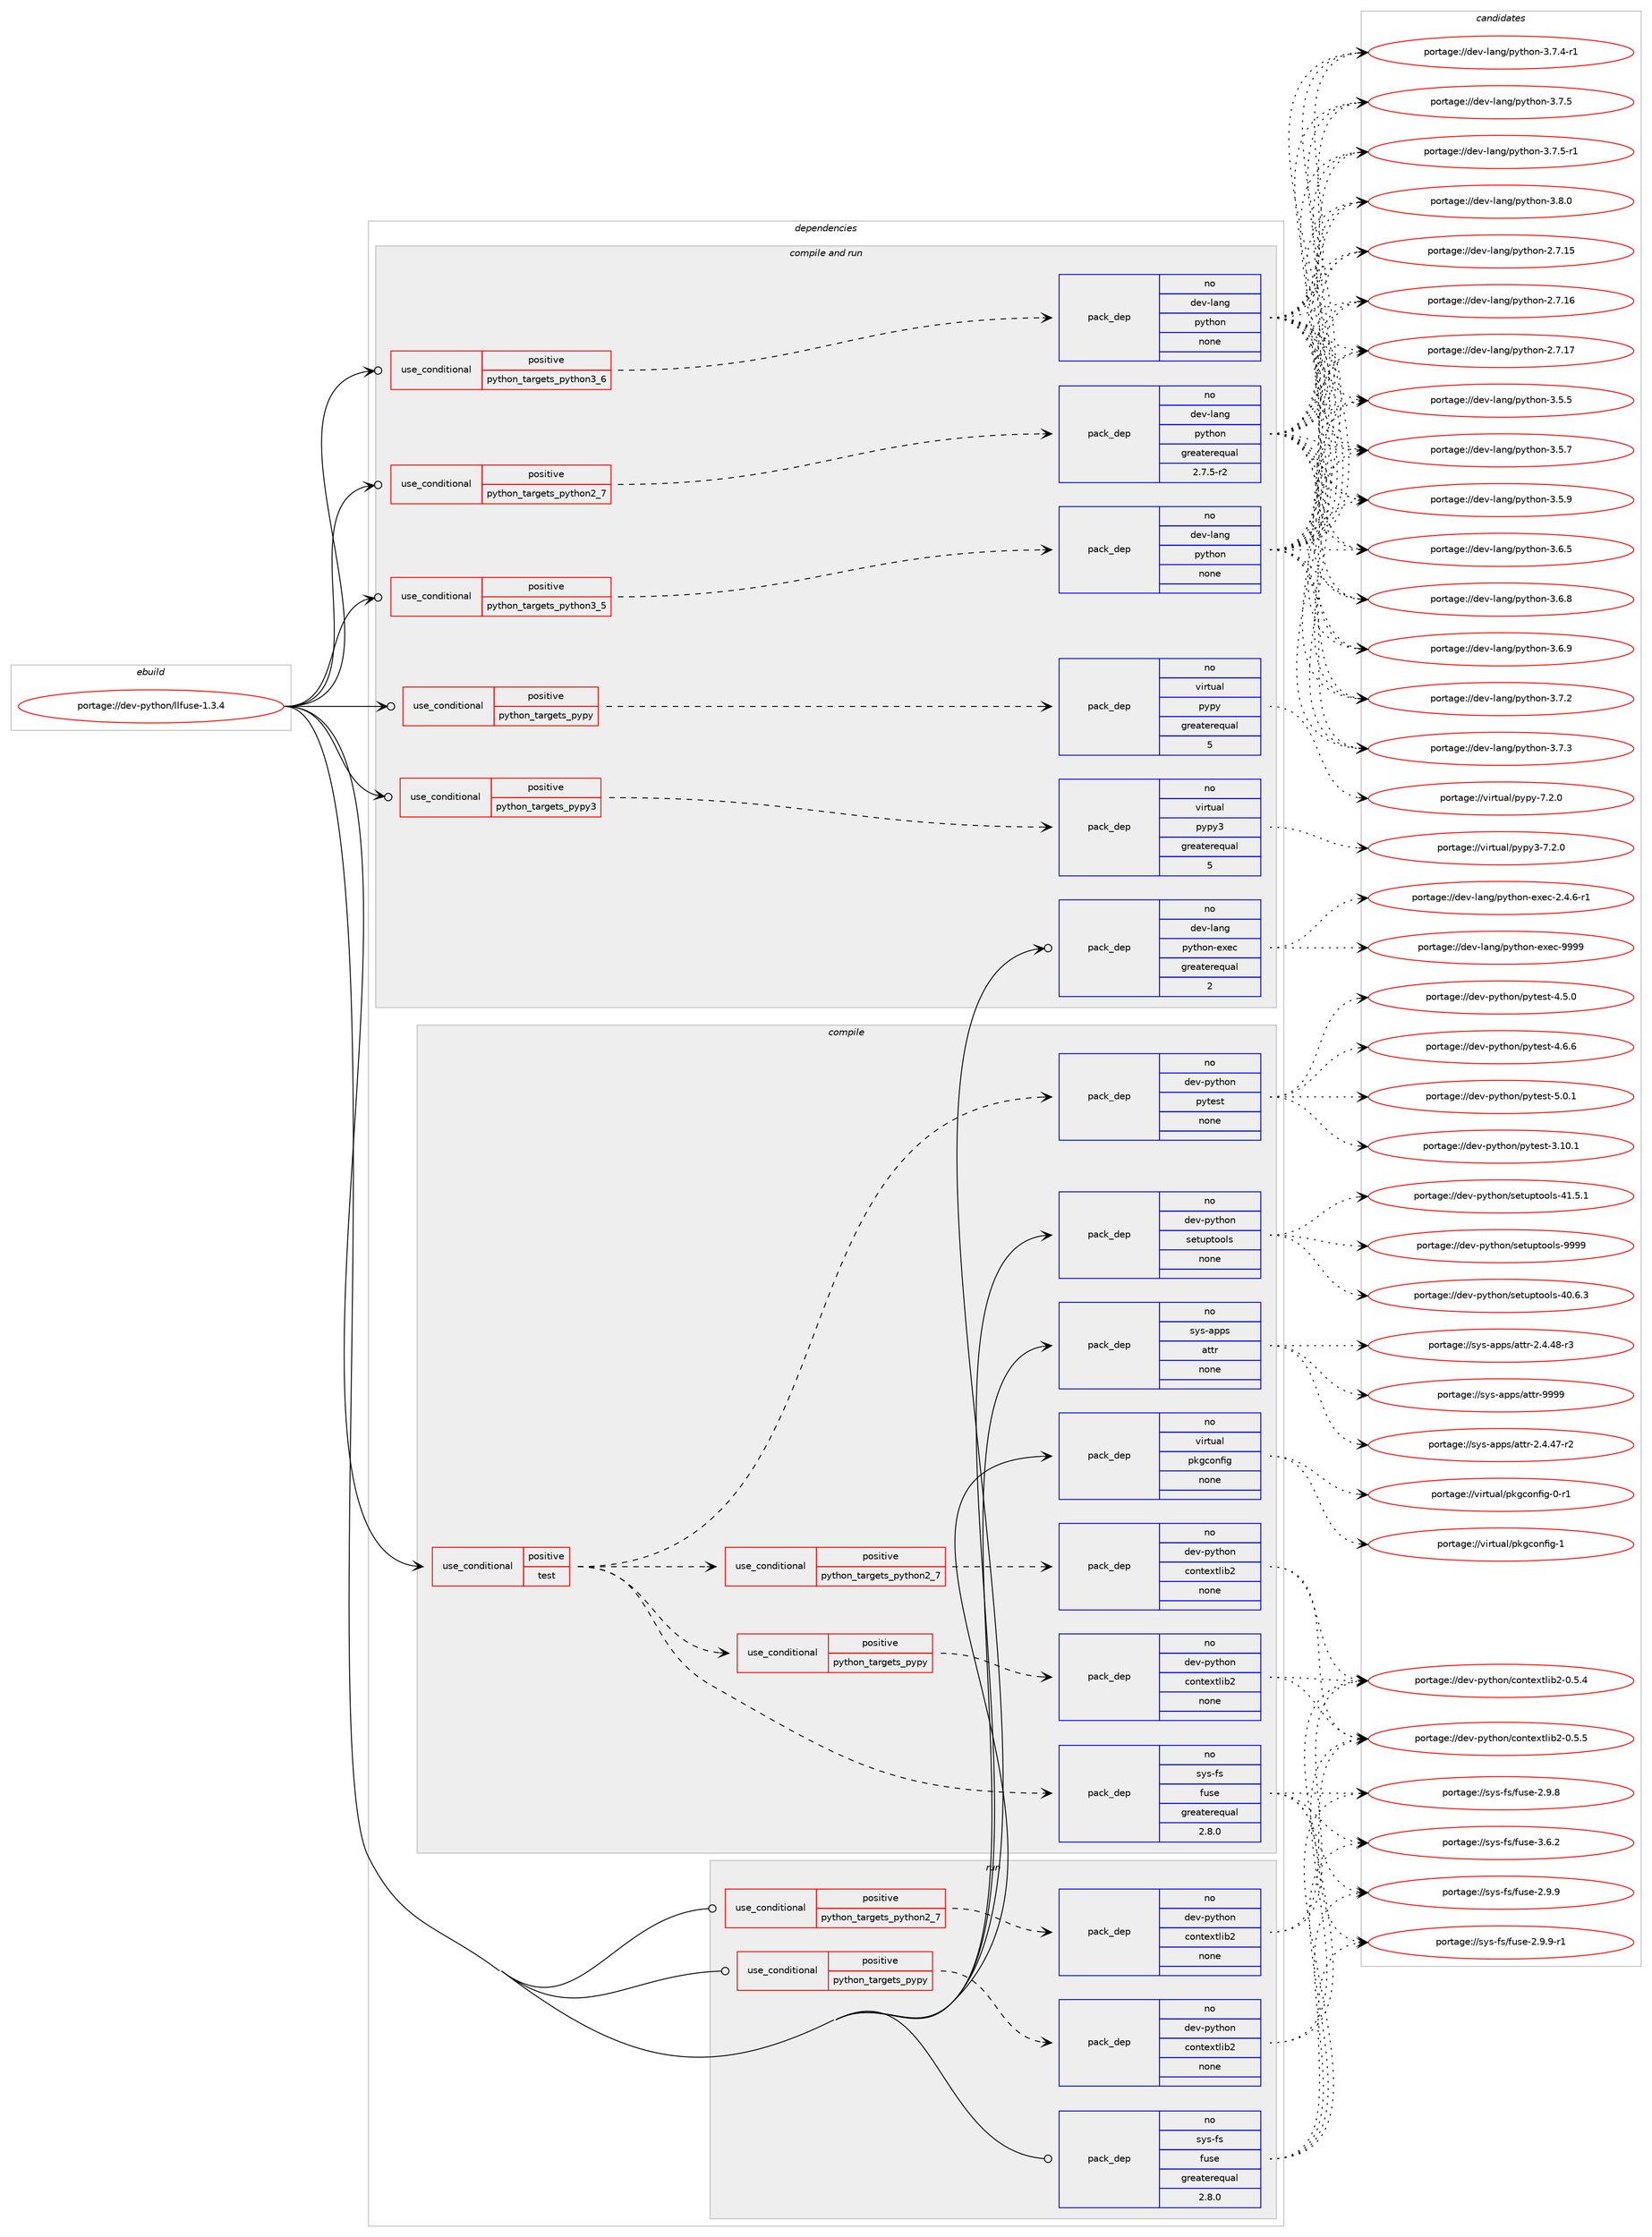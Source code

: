 digraph prolog {

# *************
# Graph options
# *************

newrank=true;
concentrate=true;
compound=true;
graph [rankdir=LR,fontname=Helvetica,fontsize=10,ranksep=1.5];#, ranksep=2.5, nodesep=0.2];
edge  [arrowhead=vee];
node  [fontname=Helvetica,fontsize=10];

# **********
# The ebuild
# **********

subgraph cluster_leftcol {
color=gray;
rank=same;
label=<<i>ebuild</i>>;
id [label="portage://dev-python/llfuse-1.3.4", color=red, width=4, href="../dev-python/llfuse-1.3.4.svg"];
}

# ****************
# The dependencies
# ****************

subgraph cluster_midcol {
color=gray;
label=<<i>dependencies</i>>;
subgraph cluster_compile {
fillcolor="#eeeeee";
style=filled;
label=<<i>compile</i>>;
subgraph cond31303 {
dependency148063 [label=<<TABLE BORDER="0" CELLBORDER="1" CELLSPACING="0" CELLPADDING="4"><TR><TD ROWSPAN="3" CELLPADDING="10">use_conditional</TD></TR><TR><TD>positive</TD></TR><TR><TD>test</TD></TR></TABLE>>, shape=none, color=red];
subgraph pack113435 {
dependency148064 [label=<<TABLE BORDER="0" CELLBORDER="1" CELLSPACING="0" CELLPADDING="4" WIDTH="220"><TR><TD ROWSPAN="6" CELLPADDING="30">pack_dep</TD></TR><TR><TD WIDTH="110">no</TD></TR><TR><TD>sys-fs</TD></TR><TR><TD>fuse</TD></TR><TR><TD>greaterequal</TD></TR><TR><TD>2.8.0</TD></TR></TABLE>>, shape=none, color=blue];
}
dependency148063:e -> dependency148064:w [weight=20,style="dashed",arrowhead="vee"];
subgraph cond31304 {
dependency148065 [label=<<TABLE BORDER="0" CELLBORDER="1" CELLSPACING="0" CELLPADDING="4"><TR><TD ROWSPAN="3" CELLPADDING="10">use_conditional</TD></TR><TR><TD>positive</TD></TR><TR><TD>python_targets_pypy</TD></TR></TABLE>>, shape=none, color=red];
subgraph pack113436 {
dependency148066 [label=<<TABLE BORDER="0" CELLBORDER="1" CELLSPACING="0" CELLPADDING="4" WIDTH="220"><TR><TD ROWSPAN="6" CELLPADDING="30">pack_dep</TD></TR><TR><TD WIDTH="110">no</TD></TR><TR><TD>dev-python</TD></TR><TR><TD>contextlib2</TD></TR><TR><TD>none</TD></TR><TR><TD></TD></TR></TABLE>>, shape=none, color=blue];
}
dependency148065:e -> dependency148066:w [weight=20,style="dashed",arrowhead="vee"];
}
dependency148063:e -> dependency148065:w [weight=20,style="dashed",arrowhead="vee"];
subgraph cond31305 {
dependency148067 [label=<<TABLE BORDER="0" CELLBORDER="1" CELLSPACING="0" CELLPADDING="4"><TR><TD ROWSPAN="3" CELLPADDING="10">use_conditional</TD></TR><TR><TD>positive</TD></TR><TR><TD>python_targets_python2_7</TD></TR></TABLE>>, shape=none, color=red];
subgraph pack113437 {
dependency148068 [label=<<TABLE BORDER="0" CELLBORDER="1" CELLSPACING="0" CELLPADDING="4" WIDTH="220"><TR><TD ROWSPAN="6" CELLPADDING="30">pack_dep</TD></TR><TR><TD WIDTH="110">no</TD></TR><TR><TD>dev-python</TD></TR><TR><TD>contextlib2</TD></TR><TR><TD>none</TD></TR><TR><TD></TD></TR></TABLE>>, shape=none, color=blue];
}
dependency148067:e -> dependency148068:w [weight=20,style="dashed",arrowhead="vee"];
}
dependency148063:e -> dependency148067:w [weight=20,style="dashed",arrowhead="vee"];
subgraph pack113438 {
dependency148069 [label=<<TABLE BORDER="0" CELLBORDER="1" CELLSPACING="0" CELLPADDING="4" WIDTH="220"><TR><TD ROWSPAN="6" CELLPADDING="30">pack_dep</TD></TR><TR><TD WIDTH="110">no</TD></TR><TR><TD>dev-python</TD></TR><TR><TD>pytest</TD></TR><TR><TD>none</TD></TR><TR><TD></TD></TR></TABLE>>, shape=none, color=blue];
}
dependency148063:e -> dependency148069:w [weight=20,style="dashed",arrowhead="vee"];
}
id:e -> dependency148063:w [weight=20,style="solid",arrowhead="vee"];
subgraph pack113439 {
dependency148070 [label=<<TABLE BORDER="0" CELLBORDER="1" CELLSPACING="0" CELLPADDING="4" WIDTH="220"><TR><TD ROWSPAN="6" CELLPADDING="30">pack_dep</TD></TR><TR><TD WIDTH="110">no</TD></TR><TR><TD>dev-python</TD></TR><TR><TD>setuptools</TD></TR><TR><TD>none</TD></TR><TR><TD></TD></TR></TABLE>>, shape=none, color=blue];
}
id:e -> dependency148070:w [weight=20,style="solid",arrowhead="vee"];
subgraph pack113440 {
dependency148071 [label=<<TABLE BORDER="0" CELLBORDER="1" CELLSPACING="0" CELLPADDING="4" WIDTH="220"><TR><TD ROWSPAN="6" CELLPADDING="30">pack_dep</TD></TR><TR><TD WIDTH="110">no</TD></TR><TR><TD>sys-apps</TD></TR><TR><TD>attr</TD></TR><TR><TD>none</TD></TR><TR><TD></TD></TR></TABLE>>, shape=none, color=blue];
}
id:e -> dependency148071:w [weight=20,style="solid",arrowhead="vee"];
subgraph pack113441 {
dependency148072 [label=<<TABLE BORDER="0" CELLBORDER="1" CELLSPACING="0" CELLPADDING="4" WIDTH="220"><TR><TD ROWSPAN="6" CELLPADDING="30">pack_dep</TD></TR><TR><TD WIDTH="110">no</TD></TR><TR><TD>virtual</TD></TR><TR><TD>pkgconfig</TD></TR><TR><TD>none</TD></TR><TR><TD></TD></TR></TABLE>>, shape=none, color=blue];
}
id:e -> dependency148072:w [weight=20,style="solid",arrowhead="vee"];
}
subgraph cluster_compileandrun {
fillcolor="#eeeeee";
style=filled;
label=<<i>compile and run</i>>;
subgraph cond31306 {
dependency148073 [label=<<TABLE BORDER="0" CELLBORDER="1" CELLSPACING="0" CELLPADDING="4"><TR><TD ROWSPAN="3" CELLPADDING="10">use_conditional</TD></TR><TR><TD>positive</TD></TR><TR><TD>python_targets_pypy</TD></TR></TABLE>>, shape=none, color=red];
subgraph pack113442 {
dependency148074 [label=<<TABLE BORDER="0" CELLBORDER="1" CELLSPACING="0" CELLPADDING="4" WIDTH="220"><TR><TD ROWSPAN="6" CELLPADDING="30">pack_dep</TD></TR><TR><TD WIDTH="110">no</TD></TR><TR><TD>virtual</TD></TR><TR><TD>pypy</TD></TR><TR><TD>greaterequal</TD></TR><TR><TD>5</TD></TR></TABLE>>, shape=none, color=blue];
}
dependency148073:e -> dependency148074:w [weight=20,style="dashed",arrowhead="vee"];
}
id:e -> dependency148073:w [weight=20,style="solid",arrowhead="odotvee"];
subgraph cond31307 {
dependency148075 [label=<<TABLE BORDER="0" CELLBORDER="1" CELLSPACING="0" CELLPADDING="4"><TR><TD ROWSPAN="3" CELLPADDING="10">use_conditional</TD></TR><TR><TD>positive</TD></TR><TR><TD>python_targets_pypy3</TD></TR></TABLE>>, shape=none, color=red];
subgraph pack113443 {
dependency148076 [label=<<TABLE BORDER="0" CELLBORDER="1" CELLSPACING="0" CELLPADDING="4" WIDTH="220"><TR><TD ROWSPAN="6" CELLPADDING="30">pack_dep</TD></TR><TR><TD WIDTH="110">no</TD></TR><TR><TD>virtual</TD></TR><TR><TD>pypy3</TD></TR><TR><TD>greaterequal</TD></TR><TR><TD>5</TD></TR></TABLE>>, shape=none, color=blue];
}
dependency148075:e -> dependency148076:w [weight=20,style="dashed",arrowhead="vee"];
}
id:e -> dependency148075:w [weight=20,style="solid",arrowhead="odotvee"];
subgraph cond31308 {
dependency148077 [label=<<TABLE BORDER="0" CELLBORDER="1" CELLSPACING="0" CELLPADDING="4"><TR><TD ROWSPAN="3" CELLPADDING="10">use_conditional</TD></TR><TR><TD>positive</TD></TR><TR><TD>python_targets_python2_7</TD></TR></TABLE>>, shape=none, color=red];
subgraph pack113444 {
dependency148078 [label=<<TABLE BORDER="0" CELLBORDER="1" CELLSPACING="0" CELLPADDING="4" WIDTH="220"><TR><TD ROWSPAN="6" CELLPADDING="30">pack_dep</TD></TR><TR><TD WIDTH="110">no</TD></TR><TR><TD>dev-lang</TD></TR><TR><TD>python</TD></TR><TR><TD>greaterequal</TD></TR><TR><TD>2.7.5-r2</TD></TR></TABLE>>, shape=none, color=blue];
}
dependency148077:e -> dependency148078:w [weight=20,style="dashed",arrowhead="vee"];
}
id:e -> dependency148077:w [weight=20,style="solid",arrowhead="odotvee"];
subgraph cond31309 {
dependency148079 [label=<<TABLE BORDER="0" CELLBORDER="1" CELLSPACING="0" CELLPADDING="4"><TR><TD ROWSPAN="3" CELLPADDING="10">use_conditional</TD></TR><TR><TD>positive</TD></TR><TR><TD>python_targets_python3_5</TD></TR></TABLE>>, shape=none, color=red];
subgraph pack113445 {
dependency148080 [label=<<TABLE BORDER="0" CELLBORDER="1" CELLSPACING="0" CELLPADDING="4" WIDTH="220"><TR><TD ROWSPAN="6" CELLPADDING="30">pack_dep</TD></TR><TR><TD WIDTH="110">no</TD></TR><TR><TD>dev-lang</TD></TR><TR><TD>python</TD></TR><TR><TD>none</TD></TR><TR><TD></TD></TR></TABLE>>, shape=none, color=blue];
}
dependency148079:e -> dependency148080:w [weight=20,style="dashed",arrowhead="vee"];
}
id:e -> dependency148079:w [weight=20,style="solid",arrowhead="odotvee"];
subgraph cond31310 {
dependency148081 [label=<<TABLE BORDER="0" CELLBORDER="1" CELLSPACING="0" CELLPADDING="4"><TR><TD ROWSPAN="3" CELLPADDING="10">use_conditional</TD></TR><TR><TD>positive</TD></TR><TR><TD>python_targets_python3_6</TD></TR></TABLE>>, shape=none, color=red];
subgraph pack113446 {
dependency148082 [label=<<TABLE BORDER="0" CELLBORDER="1" CELLSPACING="0" CELLPADDING="4" WIDTH="220"><TR><TD ROWSPAN="6" CELLPADDING="30">pack_dep</TD></TR><TR><TD WIDTH="110">no</TD></TR><TR><TD>dev-lang</TD></TR><TR><TD>python</TD></TR><TR><TD>none</TD></TR><TR><TD></TD></TR></TABLE>>, shape=none, color=blue];
}
dependency148081:e -> dependency148082:w [weight=20,style="dashed",arrowhead="vee"];
}
id:e -> dependency148081:w [weight=20,style="solid",arrowhead="odotvee"];
subgraph pack113447 {
dependency148083 [label=<<TABLE BORDER="0" CELLBORDER="1" CELLSPACING="0" CELLPADDING="4" WIDTH="220"><TR><TD ROWSPAN="6" CELLPADDING="30">pack_dep</TD></TR><TR><TD WIDTH="110">no</TD></TR><TR><TD>dev-lang</TD></TR><TR><TD>python-exec</TD></TR><TR><TD>greaterequal</TD></TR><TR><TD>2</TD></TR></TABLE>>, shape=none, color=blue];
}
id:e -> dependency148083:w [weight=20,style="solid",arrowhead="odotvee"];
}
subgraph cluster_run {
fillcolor="#eeeeee";
style=filled;
label=<<i>run</i>>;
subgraph cond31311 {
dependency148084 [label=<<TABLE BORDER="0" CELLBORDER="1" CELLSPACING="0" CELLPADDING="4"><TR><TD ROWSPAN="3" CELLPADDING="10">use_conditional</TD></TR><TR><TD>positive</TD></TR><TR><TD>python_targets_pypy</TD></TR></TABLE>>, shape=none, color=red];
subgraph pack113448 {
dependency148085 [label=<<TABLE BORDER="0" CELLBORDER="1" CELLSPACING="0" CELLPADDING="4" WIDTH="220"><TR><TD ROWSPAN="6" CELLPADDING="30">pack_dep</TD></TR><TR><TD WIDTH="110">no</TD></TR><TR><TD>dev-python</TD></TR><TR><TD>contextlib2</TD></TR><TR><TD>none</TD></TR><TR><TD></TD></TR></TABLE>>, shape=none, color=blue];
}
dependency148084:e -> dependency148085:w [weight=20,style="dashed",arrowhead="vee"];
}
id:e -> dependency148084:w [weight=20,style="solid",arrowhead="odot"];
subgraph cond31312 {
dependency148086 [label=<<TABLE BORDER="0" CELLBORDER="1" CELLSPACING="0" CELLPADDING="4"><TR><TD ROWSPAN="3" CELLPADDING="10">use_conditional</TD></TR><TR><TD>positive</TD></TR><TR><TD>python_targets_python2_7</TD></TR></TABLE>>, shape=none, color=red];
subgraph pack113449 {
dependency148087 [label=<<TABLE BORDER="0" CELLBORDER="1" CELLSPACING="0" CELLPADDING="4" WIDTH="220"><TR><TD ROWSPAN="6" CELLPADDING="30">pack_dep</TD></TR><TR><TD WIDTH="110">no</TD></TR><TR><TD>dev-python</TD></TR><TR><TD>contextlib2</TD></TR><TR><TD>none</TD></TR><TR><TD></TD></TR></TABLE>>, shape=none, color=blue];
}
dependency148086:e -> dependency148087:w [weight=20,style="dashed",arrowhead="vee"];
}
id:e -> dependency148086:w [weight=20,style="solid",arrowhead="odot"];
subgraph pack113450 {
dependency148088 [label=<<TABLE BORDER="0" CELLBORDER="1" CELLSPACING="0" CELLPADDING="4" WIDTH="220"><TR><TD ROWSPAN="6" CELLPADDING="30">pack_dep</TD></TR><TR><TD WIDTH="110">no</TD></TR><TR><TD>sys-fs</TD></TR><TR><TD>fuse</TD></TR><TR><TD>greaterequal</TD></TR><TR><TD>2.8.0</TD></TR></TABLE>>, shape=none, color=blue];
}
id:e -> dependency148088:w [weight=20,style="solid",arrowhead="odot"];
}
}

# **************
# The candidates
# **************

subgraph cluster_choices {
rank=same;
color=gray;
label=<<i>candidates</i>>;

subgraph choice113435 {
color=black;
nodesep=1;
choiceportage1151211154510211547102117115101455046574656 [label="portage://sys-fs/fuse-2.9.8", color=red, width=4,href="../sys-fs/fuse-2.9.8.svg"];
choiceportage1151211154510211547102117115101455046574657 [label="portage://sys-fs/fuse-2.9.9", color=red, width=4,href="../sys-fs/fuse-2.9.9.svg"];
choiceportage11512111545102115471021171151014550465746574511449 [label="portage://sys-fs/fuse-2.9.9-r1", color=red, width=4,href="../sys-fs/fuse-2.9.9-r1.svg"];
choiceportage1151211154510211547102117115101455146544650 [label="portage://sys-fs/fuse-3.6.2", color=red, width=4,href="../sys-fs/fuse-3.6.2.svg"];
dependency148064:e -> choiceportage1151211154510211547102117115101455046574656:w [style=dotted,weight="100"];
dependency148064:e -> choiceportage1151211154510211547102117115101455046574657:w [style=dotted,weight="100"];
dependency148064:e -> choiceportage11512111545102115471021171151014550465746574511449:w [style=dotted,weight="100"];
dependency148064:e -> choiceportage1151211154510211547102117115101455146544650:w [style=dotted,weight="100"];
}
subgraph choice113436 {
color=black;
nodesep=1;
choiceportage1001011184511212111610411111047991111101161011201161081059850454846534652 [label="portage://dev-python/contextlib2-0.5.4", color=red, width=4,href="../dev-python/contextlib2-0.5.4.svg"];
choiceportage1001011184511212111610411111047991111101161011201161081059850454846534653 [label="portage://dev-python/contextlib2-0.5.5", color=red, width=4,href="../dev-python/contextlib2-0.5.5.svg"];
dependency148066:e -> choiceportage1001011184511212111610411111047991111101161011201161081059850454846534652:w [style=dotted,weight="100"];
dependency148066:e -> choiceportage1001011184511212111610411111047991111101161011201161081059850454846534653:w [style=dotted,weight="100"];
}
subgraph choice113437 {
color=black;
nodesep=1;
choiceportage1001011184511212111610411111047991111101161011201161081059850454846534652 [label="portage://dev-python/contextlib2-0.5.4", color=red, width=4,href="../dev-python/contextlib2-0.5.4.svg"];
choiceportage1001011184511212111610411111047991111101161011201161081059850454846534653 [label="portage://dev-python/contextlib2-0.5.5", color=red, width=4,href="../dev-python/contextlib2-0.5.5.svg"];
dependency148068:e -> choiceportage1001011184511212111610411111047991111101161011201161081059850454846534652:w [style=dotted,weight="100"];
dependency148068:e -> choiceportage1001011184511212111610411111047991111101161011201161081059850454846534653:w [style=dotted,weight="100"];
}
subgraph choice113438 {
color=black;
nodesep=1;
choiceportage100101118451121211161041111104711212111610111511645514649484649 [label="portage://dev-python/pytest-3.10.1", color=red, width=4,href="../dev-python/pytest-3.10.1.svg"];
choiceportage1001011184511212111610411111047112121116101115116455246534648 [label="portage://dev-python/pytest-4.5.0", color=red, width=4,href="../dev-python/pytest-4.5.0.svg"];
choiceportage1001011184511212111610411111047112121116101115116455246544654 [label="portage://dev-python/pytest-4.6.6", color=red, width=4,href="../dev-python/pytest-4.6.6.svg"];
choiceportage1001011184511212111610411111047112121116101115116455346484649 [label="portage://dev-python/pytest-5.0.1", color=red, width=4,href="../dev-python/pytest-5.0.1.svg"];
dependency148069:e -> choiceportage100101118451121211161041111104711212111610111511645514649484649:w [style=dotted,weight="100"];
dependency148069:e -> choiceportage1001011184511212111610411111047112121116101115116455246534648:w [style=dotted,weight="100"];
dependency148069:e -> choiceportage1001011184511212111610411111047112121116101115116455246544654:w [style=dotted,weight="100"];
dependency148069:e -> choiceportage1001011184511212111610411111047112121116101115116455346484649:w [style=dotted,weight="100"];
}
subgraph choice113439 {
color=black;
nodesep=1;
choiceportage100101118451121211161041111104711510111611711211611111110811545524846544651 [label="portage://dev-python/setuptools-40.6.3", color=red, width=4,href="../dev-python/setuptools-40.6.3.svg"];
choiceportage100101118451121211161041111104711510111611711211611111110811545524946534649 [label="portage://dev-python/setuptools-41.5.1", color=red, width=4,href="../dev-python/setuptools-41.5.1.svg"];
choiceportage10010111845112121116104111110471151011161171121161111111081154557575757 [label="portage://dev-python/setuptools-9999", color=red, width=4,href="../dev-python/setuptools-9999.svg"];
dependency148070:e -> choiceportage100101118451121211161041111104711510111611711211611111110811545524846544651:w [style=dotted,weight="100"];
dependency148070:e -> choiceportage100101118451121211161041111104711510111611711211611111110811545524946534649:w [style=dotted,weight="100"];
dependency148070:e -> choiceportage10010111845112121116104111110471151011161171121161111111081154557575757:w [style=dotted,weight="100"];
}
subgraph choice113440 {
color=black;
nodesep=1;
choiceportage11512111545971121121154797116116114455046524652554511450 [label="portage://sys-apps/attr-2.4.47-r2", color=red, width=4,href="../sys-apps/attr-2.4.47-r2.svg"];
choiceportage11512111545971121121154797116116114455046524652564511451 [label="portage://sys-apps/attr-2.4.48-r3", color=red, width=4,href="../sys-apps/attr-2.4.48-r3.svg"];
choiceportage115121115459711211211547971161161144557575757 [label="portage://sys-apps/attr-9999", color=red, width=4,href="../sys-apps/attr-9999.svg"];
dependency148071:e -> choiceportage11512111545971121121154797116116114455046524652554511450:w [style=dotted,weight="100"];
dependency148071:e -> choiceportage11512111545971121121154797116116114455046524652564511451:w [style=dotted,weight="100"];
dependency148071:e -> choiceportage115121115459711211211547971161161144557575757:w [style=dotted,weight="100"];
}
subgraph choice113441 {
color=black;
nodesep=1;
choiceportage11810511411611797108471121071039911111010210510345484511449 [label="portage://virtual/pkgconfig-0-r1", color=red, width=4,href="../virtual/pkgconfig-0-r1.svg"];
choiceportage1181051141161179710847112107103991111101021051034549 [label="portage://virtual/pkgconfig-1", color=red, width=4,href="../virtual/pkgconfig-1.svg"];
dependency148072:e -> choiceportage11810511411611797108471121071039911111010210510345484511449:w [style=dotted,weight="100"];
dependency148072:e -> choiceportage1181051141161179710847112107103991111101021051034549:w [style=dotted,weight="100"];
}
subgraph choice113442 {
color=black;
nodesep=1;
choiceportage1181051141161179710847112121112121455546504648 [label="portage://virtual/pypy-7.2.0", color=red, width=4,href="../virtual/pypy-7.2.0.svg"];
dependency148074:e -> choiceportage1181051141161179710847112121112121455546504648:w [style=dotted,weight="100"];
}
subgraph choice113443 {
color=black;
nodesep=1;
choiceportage118105114116117971084711212111212151455546504648 [label="portage://virtual/pypy3-7.2.0", color=red, width=4,href="../virtual/pypy3-7.2.0.svg"];
dependency148076:e -> choiceportage118105114116117971084711212111212151455546504648:w [style=dotted,weight="100"];
}
subgraph choice113444 {
color=black;
nodesep=1;
choiceportage10010111845108971101034711212111610411111045504655464953 [label="portage://dev-lang/python-2.7.15", color=red, width=4,href="../dev-lang/python-2.7.15.svg"];
choiceportage10010111845108971101034711212111610411111045504655464954 [label="portage://dev-lang/python-2.7.16", color=red, width=4,href="../dev-lang/python-2.7.16.svg"];
choiceportage10010111845108971101034711212111610411111045504655464955 [label="portage://dev-lang/python-2.7.17", color=red, width=4,href="../dev-lang/python-2.7.17.svg"];
choiceportage100101118451089711010347112121116104111110455146534653 [label="portage://dev-lang/python-3.5.5", color=red, width=4,href="../dev-lang/python-3.5.5.svg"];
choiceportage100101118451089711010347112121116104111110455146534655 [label="portage://dev-lang/python-3.5.7", color=red, width=4,href="../dev-lang/python-3.5.7.svg"];
choiceportage100101118451089711010347112121116104111110455146534657 [label="portage://dev-lang/python-3.5.9", color=red, width=4,href="../dev-lang/python-3.5.9.svg"];
choiceportage100101118451089711010347112121116104111110455146544653 [label="portage://dev-lang/python-3.6.5", color=red, width=4,href="../dev-lang/python-3.6.5.svg"];
choiceportage100101118451089711010347112121116104111110455146544656 [label="portage://dev-lang/python-3.6.8", color=red, width=4,href="../dev-lang/python-3.6.8.svg"];
choiceportage100101118451089711010347112121116104111110455146544657 [label="portage://dev-lang/python-3.6.9", color=red, width=4,href="../dev-lang/python-3.6.9.svg"];
choiceportage100101118451089711010347112121116104111110455146554650 [label="portage://dev-lang/python-3.7.2", color=red, width=4,href="../dev-lang/python-3.7.2.svg"];
choiceportage100101118451089711010347112121116104111110455146554651 [label="portage://dev-lang/python-3.7.3", color=red, width=4,href="../dev-lang/python-3.7.3.svg"];
choiceportage1001011184510897110103471121211161041111104551465546524511449 [label="portage://dev-lang/python-3.7.4-r1", color=red, width=4,href="../dev-lang/python-3.7.4-r1.svg"];
choiceportage100101118451089711010347112121116104111110455146554653 [label="portage://dev-lang/python-3.7.5", color=red, width=4,href="../dev-lang/python-3.7.5.svg"];
choiceportage1001011184510897110103471121211161041111104551465546534511449 [label="portage://dev-lang/python-3.7.5-r1", color=red, width=4,href="../dev-lang/python-3.7.5-r1.svg"];
choiceportage100101118451089711010347112121116104111110455146564648 [label="portage://dev-lang/python-3.8.0", color=red, width=4,href="../dev-lang/python-3.8.0.svg"];
dependency148078:e -> choiceportage10010111845108971101034711212111610411111045504655464953:w [style=dotted,weight="100"];
dependency148078:e -> choiceportage10010111845108971101034711212111610411111045504655464954:w [style=dotted,weight="100"];
dependency148078:e -> choiceportage10010111845108971101034711212111610411111045504655464955:w [style=dotted,weight="100"];
dependency148078:e -> choiceportage100101118451089711010347112121116104111110455146534653:w [style=dotted,weight="100"];
dependency148078:e -> choiceportage100101118451089711010347112121116104111110455146534655:w [style=dotted,weight="100"];
dependency148078:e -> choiceportage100101118451089711010347112121116104111110455146534657:w [style=dotted,weight="100"];
dependency148078:e -> choiceportage100101118451089711010347112121116104111110455146544653:w [style=dotted,weight="100"];
dependency148078:e -> choiceportage100101118451089711010347112121116104111110455146544656:w [style=dotted,weight="100"];
dependency148078:e -> choiceportage100101118451089711010347112121116104111110455146544657:w [style=dotted,weight="100"];
dependency148078:e -> choiceportage100101118451089711010347112121116104111110455146554650:w [style=dotted,weight="100"];
dependency148078:e -> choiceportage100101118451089711010347112121116104111110455146554651:w [style=dotted,weight="100"];
dependency148078:e -> choiceportage1001011184510897110103471121211161041111104551465546524511449:w [style=dotted,weight="100"];
dependency148078:e -> choiceportage100101118451089711010347112121116104111110455146554653:w [style=dotted,weight="100"];
dependency148078:e -> choiceportage1001011184510897110103471121211161041111104551465546534511449:w [style=dotted,weight="100"];
dependency148078:e -> choiceportage100101118451089711010347112121116104111110455146564648:w [style=dotted,weight="100"];
}
subgraph choice113445 {
color=black;
nodesep=1;
choiceportage10010111845108971101034711212111610411111045504655464953 [label="portage://dev-lang/python-2.7.15", color=red, width=4,href="../dev-lang/python-2.7.15.svg"];
choiceportage10010111845108971101034711212111610411111045504655464954 [label="portage://dev-lang/python-2.7.16", color=red, width=4,href="../dev-lang/python-2.7.16.svg"];
choiceportage10010111845108971101034711212111610411111045504655464955 [label="portage://dev-lang/python-2.7.17", color=red, width=4,href="../dev-lang/python-2.7.17.svg"];
choiceportage100101118451089711010347112121116104111110455146534653 [label="portage://dev-lang/python-3.5.5", color=red, width=4,href="../dev-lang/python-3.5.5.svg"];
choiceportage100101118451089711010347112121116104111110455146534655 [label="portage://dev-lang/python-3.5.7", color=red, width=4,href="../dev-lang/python-3.5.7.svg"];
choiceportage100101118451089711010347112121116104111110455146534657 [label="portage://dev-lang/python-3.5.9", color=red, width=4,href="../dev-lang/python-3.5.9.svg"];
choiceportage100101118451089711010347112121116104111110455146544653 [label="portage://dev-lang/python-3.6.5", color=red, width=4,href="../dev-lang/python-3.6.5.svg"];
choiceportage100101118451089711010347112121116104111110455146544656 [label="portage://dev-lang/python-3.6.8", color=red, width=4,href="../dev-lang/python-3.6.8.svg"];
choiceportage100101118451089711010347112121116104111110455146544657 [label="portage://dev-lang/python-3.6.9", color=red, width=4,href="../dev-lang/python-3.6.9.svg"];
choiceportage100101118451089711010347112121116104111110455146554650 [label="portage://dev-lang/python-3.7.2", color=red, width=4,href="../dev-lang/python-3.7.2.svg"];
choiceportage100101118451089711010347112121116104111110455146554651 [label="portage://dev-lang/python-3.7.3", color=red, width=4,href="../dev-lang/python-3.7.3.svg"];
choiceportage1001011184510897110103471121211161041111104551465546524511449 [label="portage://dev-lang/python-3.7.4-r1", color=red, width=4,href="../dev-lang/python-3.7.4-r1.svg"];
choiceportage100101118451089711010347112121116104111110455146554653 [label="portage://dev-lang/python-3.7.5", color=red, width=4,href="../dev-lang/python-3.7.5.svg"];
choiceportage1001011184510897110103471121211161041111104551465546534511449 [label="portage://dev-lang/python-3.7.5-r1", color=red, width=4,href="../dev-lang/python-3.7.5-r1.svg"];
choiceportage100101118451089711010347112121116104111110455146564648 [label="portage://dev-lang/python-3.8.0", color=red, width=4,href="../dev-lang/python-3.8.0.svg"];
dependency148080:e -> choiceportage10010111845108971101034711212111610411111045504655464953:w [style=dotted,weight="100"];
dependency148080:e -> choiceportage10010111845108971101034711212111610411111045504655464954:w [style=dotted,weight="100"];
dependency148080:e -> choiceportage10010111845108971101034711212111610411111045504655464955:w [style=dotted,weight="100"];
dependency148080:e -> choiceportage100101118451089711010347112121116104111110455146534653:w [style=dotted,weight="100"];
dependency148080:e -> choiceportage100101118451089711010347112121116104111110455146534655:w [style=dotted,weight="100"];
dependency148080:e -> choiceportage100101118451089711010347112121116104111110455146534657:w [style=dotted,weight="100"];
dependency148080:e -> choiceportage100101118451089711010347112121116104111110455146544653:w [style=dotted,weight="100"];
dependency148080:e -> choiceportage100101118451089711010347112121116104111110455146544656:w [style=dotted,weight="100"];
dependency148080:e -> choiceportage100101118451089711010347112121116104111110455146544657:w [style=dotted,weight="100"];
dependency148080:e -> choiceportage100101118451089711010347112121116104111110455146554650:w [style=dotted,weight="100"];
dependency148080:e -> choiceportage100101118451089711010347112121116104111110455146554651:w [style=dotted,weight="100"];
dependency148080:e -> choiceportage1001011184510897110103471121211161041111104551465546524511449:w [style=dotted,weight="100"];
dependency148080:e -> choiceportage100101118451089711010347112121116104111110455146554653:w [style=dotted,weight="100"];
dependency148080:e -> choiceportage1001011184510897110103471121211161041111104551465546534511449:w [style=dotted,weight="100"];
dependency148080:e -> choiceportage100101118451089711010347112121116104111110455146564648:w [style=dotted,weight="100"];
}
subgraph choice113446 {
color=black;
nodesep=1;
choiceportage10010111845108971101034711212111610411111045504655464953 [label="portage://dev-lang/python-2.7.15", color=red, width=4,href="../dev-lang/python-2.7.15.svg"];
choiceportage10010111845108971101034711212111610411111045504655464954 [label="portage://dev-lang/python-2.7.16", color=red, width=4,href="../dev-lang/python-2.7.16.svg"];
choiceportage10010111845108971101034711212111610411111045504655464955 [label="portage://dev-lang/python-2.7.17", color=red, width=4,href="../dev-lang/python-2.7.17.svg"];
choiceportage100101118451089711010347112121116104111110455146534653 [label="portage://dev-lang/python-3.5.5", color=red, width=4,href="../dev-lang/python-3.5.5.svg"];
choiceportage100101118451089711010347112121116104111110455146534655 [label="portage://dev-lang/python-3.5.7", color=red, width=4,href="../dev-lang/python-3.5.7.svg"];
choiceportage100101118451089711010347112121116104111110455146534657 [label="portage://dev-lang/python-3.5.9", color=red, width=4,href="../dev-lang/python-3.5.9.svg"];
choiceportage100101118451089711010347112121116104111110455146544653 [label="portage://dev-lang/python-3.6.5", color=red, width=4,href="../dev-lang/python-3.6.5.svg"];
choiceportage100101118451089711010347112121116104111110455146544656 [label="portage://dev-lang/python-3.6.8", color=red, width=4,href="../dev-lang/python-3.6.8.svg"];
choiceportage100101118451089711010347112121116104111110455146544657 [label="portage://dev-lang/python-3.6.9", color=red, width=4,href="../dev-lang/python-3.6.9.svg"];
choiceportage100101118451089711010347112121116104111110455146554650 [label="portage://dev-lang/python-3.7.2", color=red, width=4,href="../dev-lang/python-3.7.2.svg"];
choiceportage100101118451089711010347112121116104111110455146554651 [label="portage://dev-lang/python-3.7.3", color=red, width=4,href="../dev-lang/python-3.7.3.svg"];
choiceportage1001011184510897110103471121211161041111104551465546524511449 [label="portage://dev-lang/python-3.7.4-r1", color=red, width=4,href="../dev-lang/python-3.7.4-r1.svg"];
choiceportage100101118451089711010347112121116104111110455146554653 [label="portage://dev-lang/python-3.7.5", color=red, width=4,href="../dev-lang/python-3.7.5.svg"];
choiceportage1001011184510897110103471121211161041111104551465546534511449 [label="portage://dev-lang/python-3.7.5-r1", color=red, width=4,href="../dev-lang/python-3.7.5-r1.svg"];
choiceportage100101118451089711010347112121116104111110455146564648 [label="portage://dev-lang/python-3.8.0", color=red, width=4,href="../dev-lang/python-3.8.0.svg"];
dependency148082:e -> choiceportage10010111845108971101034711212111610411111045504655464953:w [style=dotted,weight="100"];
dependency148082:e -> choiceportage10010111845108971101034711212111610411111045504655464954:w [style=dotted,weight="100"];
dependency148082:e -> choiceportage10010111845108971101034711212111610411111045504655464955:w [style=dotted,weight="100"];
dependency148082:e -> choiceportage100101118451089711010347112121116104111110455146534653:w [style=dotted,weight="100"];
dependency148082:e -> choiceportage100101118451089711010347112121116104111110455146534655:w [style=dotted,weight="100"];
dependency148082:e -> choiceportage100101118451089711010347112121116104111110455146534657:w [style=dotted,weight="100"];
dependency148082:e -> choiceportage100101118451089711010347112121116104111110455146544653:w [style=dotted,weight="100"];
dependency148082:e -> choiceportage100101118451089711010347112121116104111110455146544656:w [style=dotted,weight="100"];
dependency148082:e -> choiceportage100101118451089711010347112121116104111110455146544657:w [style=dotted,weight="100"];
dependency148082:e -> choiceportage100101118451089711010347112121116104111110455146554650:w [style=dotted,weight="100"];
dependency148082:e -> choiceportage100101118451089711010347112121116104111110455146554651:w [style=dotted,weight="100"];
dependency148082:e -> choiceportage1001011184510897110103471121211161041111104551465546524511449:w [style=dotted,weight="100"];
dependency148082:e -> choiceportage100101118451089711010347112121116104111110455146554653:w [style=dotted,weight="100"];
dependency148082:e -> choiceportage1001011184510897110103471121211161041111104551465546534511449:w [style=dotted,weight="100"];
dependency148082:e -> choiceportage100101118451089711010347112121116104111110455146564648:w [style=dotted,weight="100"];
}
subgraph choice113447 {
color=black;
nodesep=1;
choiceportage10010111845108971101034711212111610411111045101120101994550465246544511449 [label="portage://dev-lang/python-exec-2.4.6-r1", color=red, width=4,href="../dev-lang/python-exec-2.4.6-r1.svg"];
choiceportage10010111845108971101034711212111610411111045101120101994557575757 [label="portage://dev-lang/python-exec-9999", color=red, width=4,href="../dev-lang/python-exec-9999.svg"];
dependency148083:e -> choiceportage10010111845108971101034711212111610411111045101120101994550465246544511449:w [style=dotted,weight="100"];
dependency148083:e -> choiceportage10010111845108971101034711212111610411111045101120101994557575757:w [style=dotted,weight="100"];
}
subgraph choice113448 {
color=black;
nodesep=1;
choiceportage1001011184511212111610411111047991111101161011201161081059850454846534652 [label="portage://dev-python/contextlib2-0.5.4", color=red, width=4,href="../dev-python/contextlib2-0.5.4.svg"];
choiceportage1001011184511212111610411111047991111101161011201161081059850454846534653 [label="portage://dev-python/contextlib2-0.5.5", color=red, width=4,href="../dev-python/contextlib2-0.5.5.svg"];
dependency148085:e -> choiceportage1001011184511212111610411111047991111101161011201161081059850454846534652:w [style=dotted,weight="100"];
dependency148085:e -> choiceportage1001011184511212111610411111047991111101161011201161081059850454846534653:w [style=dotted,weight="100"];
}
subgraph choice113449 {
color=black;
nodesep=1;
choiceportage1001011184511212111610411111047991111101161011201161081059850454846534652 [label="portage://dev-python/contextlib2-0.5.4", color=red, width=4,href="../dev-python/contextlib2-0.5.4.svg"];
choiceportage1001011184511212111610411111047991111101161011201161081059850454846534653 [label="portage://dev-python/contextlib2-0.5.5", color=red, width=4,href="../dev-python/contextlib2-0.5.5.svg"];
dependency148087:e -> choiceportage1001011184511212111610411111047991111101161011201161081059850454846534652:w [style=dotted,weight="100"];
dependency148087:e -> choiceportage1001011184511212111610411111047991111101161011201161081059850454846534653:w [style=dotted,weight="100"];
}
subgraph choice113450 {
color=black;
nodesep=1;
choiceportage1151211154510211547102117115101455046574656 [label="portage://sys-fs/fuse-2.9.8", color=red, width=4,href="../sys-fs/fuse-2.9.8.svg"];
choiceportage1151211154510211547102117115101455046574657 [label="portage://sys-fs/fuse-2.9.9", color=red, width=4,href="../sys-fs/fuse-2.9.9.svg"];
choiceportage11512111545102115471021171151014550465746574511449 [label="portage://sys-fs/fuse-2.9.9-r1", color=red, width=4,href="../sys-fs/fuse-2.9.9-r1.svg"];
choiceportage1151211154510211547102117115101455146544650 [label="portage://sys-fs/fuse-3.6.2", color=red, width=4,href="../sys-fs/fuse-3.6.2.svg"];
dependency148088:e -> choiceportage1151211154510211547102117115101455046574656:w [style=dotted,weight="100"];
dependency148088:e -> choiceportage1151211154510211547102117115101455046574657:w [style=dotted,weight="100"];
dependency148088:e -> choiceportage11512111545102115471021171151014550465746574511449:w [style=dotted,weight="100"];
dependency148088:e -> choiceportage1151211154510211547102117115101455146544650:w [style=dotted,weight="100"];
}
}

}
